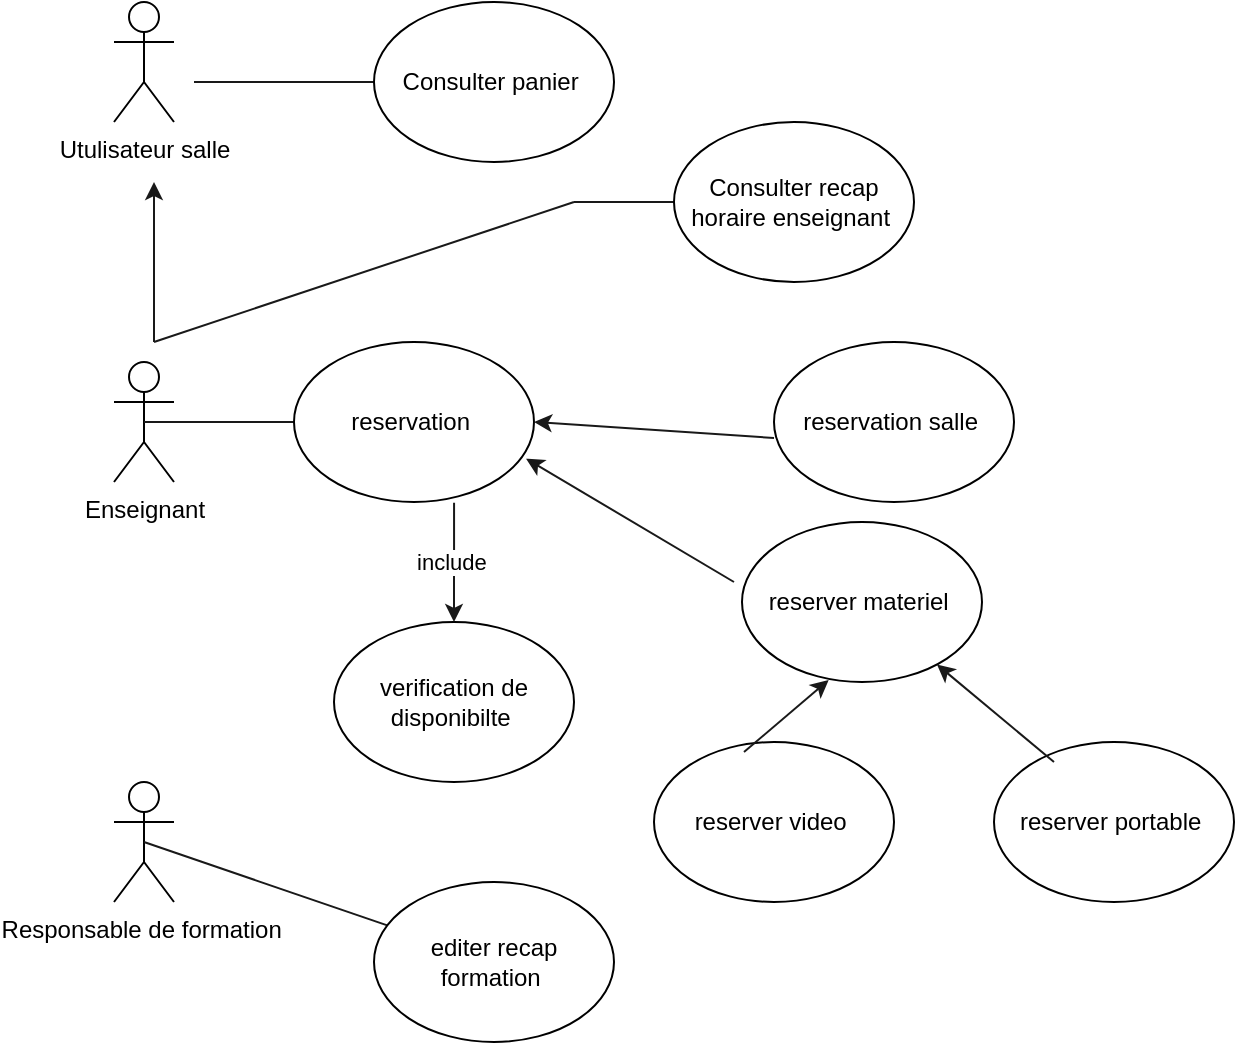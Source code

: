 <mxfile version="20.8.16" type="device" pages="5"><diagram name="Page-1" id="-wrzoe02a382o9PVGtpv"><mxGraphModel dx="1607" dy="496" grid="1" gridSize="10" guides="1" tooltips="1" connect="1" arrows="1" fold="1" page="1" pageScale="1" pageWidth="827" pageHeight="1169" math="0" shadow="0"><root><mxCell id="0"/><mxCell id="1" parent="0"/><mxCell id="F3nIwMg_MHW8h_YhPNvG-1" value="Utulisateur salle" style="shape=umlActor;verticalLabelPosition=bottom;verticalAlign=top;html=1;outlineConnect=0;" parent="1" vertex="1"><mxGeometry x="40" y="110" width="30" height="60" as="geometry"/></mxCell><mxCell id="F3nIwMg_MHW8h_YhPNvG-4" value="" style="endArrow=none;html=1;rounded=0;strokeColor=#191919;" parent="1" target="F3nIwMg_MHW8h_YhPNvG-5" edge="1"><mxGeometry width="50" height="50" relative="1" as="geometry"><mxPoint x="80" y="150" as="sourcePoint"/><mxPoint x="140" y="150" as="targetPoint"/></mxGeometry></mxCell><mxCell id="F3nIwMg_MHW8h_YhPNvG-5" value="Consulter panier&amp;nbsp;" style="ellipse;whiteSpace=wrap;html=1;" parent="1" vertex="1"><mxGeometry x="170" y="110" width="120" height="80" as="geometry"/></mxCell><mxCell id="F3nIwMg_MHW8h_YhPNvG-6" value="Enseignant" style="shape=umlActor;verticalLabelPosition=bottom;verticalAlign=top;html=1;outlineConnect=0;" parent="1" vertex="1"><mxGeometry x="40" y="290" width="30" height="60" as="geometry"/></mxCell><mxCell id="F3nIwMg_MHW8h_YhPNvG-10" value="" style="endArrow=classic;html=1;rounded=0;strokeColor=#191919;" parent="1" edge="1"><mxGeometry width="50" height="50" relative="1" as="geometry"><mxPoint x="60" y="280" as="sourcePoint"/><mxPoint x="60" y="200" as="targetPoint"/><Array as="points"/></mxGeometry></mxCell><mxCell id="F3nIwMg_MHW8h_YhPNvG-12" value="" style="endArrow=none;html=1;rounded=0;strokeColor=#191919;" parent="1" edge="1"><mxGeometry width="50" height="50" relative="1" as="geometry"><mxPoint x="60" y="280" as="sourcePoint"/><mxPoint x="270" y="210" as="targetPoint"/></mxGeometry></mxCell><mxCell id="F3nIwMg_MHW8h_YhPNvG-13" value="" style="endArrow=none;html=1;rounded=0;strokeColor=#191919;" parent="1" target="F3nIwMg_MHW8h_YhPNvG-14" edge="1"><mxGeometry width="50" height="50" relative="1" as="geometry"><mxPoint x="270" y="210" as="sourcePoint"/><mxPoint x="360" y="210" as="targetPoint"/></mxGeometry></mxCell><mxCell id="F3nIwMg_MHW8h_YhPNvG-14" value="Consulter recap horaire enseignant&amp;nbsp;" style="ellipse;whiteSpace=wrap;html=1;" parent="1" vertex="1"><mxGeometry x="320" y="170" width="120" height="80" as="geometry"/></mxCell><mxCell id="F3nIwMg_MHW8h_YhPNvG-20" value="" style="endArrow=none;html=1;rounded=0;strokeColor=#191919;exitX=0.5;exitY=0.5;exitDx=0;exitDy=0;exitPerimeter=0;" parent="1" source="F3nIwMg_MHW8h_YhPNvG-6" target="F3nIwMg_MHW8h_YhPNvG-21" edge="1"><mxGeometry width="50" height="50" relative="1" as="geometry"><mxPoint x="110" y="345" as="sourcePoint"/><mxPoint x="150" y="320" as="targetPoint"/></mxGeometry></mxCell><mxCell id="F3nIwMg_MHW8h_YhPNvG-21" value="reservation&amp;nbsp;" style="ellipse;whiteSpace=wrap;html=1;" parent="1" vertex="1"><mxGeometry x="130" y="280" width="120" height="80" as="geometry"/></mxCell><mxCell id="F3nIwMg_MHW8h_YhPNvG-23" value="" style="endArrow=classic;html=1;rounded=0;strokeColor=#191919;" parent="1" edge="1"><mxGeometry width="50" height="50" relative="1" as="geometry"><mxPoint x="370" y="328" as="sourcePoint"/><mxPoint x="250" y="320" as="targetPoint"/><Array as="points"><mxPoint x="370" y="328"/></Array></mxGeometry></mxCell><mxCell id="F3nIwMg_MHW8h_YhPNvG-24" value="reservation salle&amp;nbsp;" style="ellipse;whiteSpace=wrap;html=1;" parent="1" vertex="1"><mxGeometry x="370" y="280" width="120" height="80" as="geometry"/></mxCell><mxCell id="F3nIwMg_MHW8h_YhPNvG-25" value="reserver materiel&amp;nbsp;" style="ellipse;whiteSpace=wrap;html=1;" parent="1" vertex="1"><mxGeometry x="354" y="370" width="120" height="80" as="geometry"/></mxCell><mxCell id="F3nIwMg_MHW8h_YhPNvG-27" value="" style="endArrow=classic;html=1;rounded=0;strokeColor=#191919;entryX=0.967;entryY=0.729;entryDx=0;entryDy=0;entryPerimeter=0;" parent="1" target="F3nIwMg_MHW8h_YhPNvG-21" edge="1"><mxGeometry width="50" height="50" relative="1" as="geometry"><mxPoint x="350" y="400" as="sourcePoint"/><mxPoint x="290" y="370" as="targetPoint"/></mxGeometry></mxCell><mxCell id="F3nIwMg_MHW8h_YhPNvG-28" value="verification de disponibilte&amp;nbsp;" style="ellipse;whiteSpace=wrap;html=1;" parent="1" vertex="1"><mxGeometry x="150" y="420" width="120" height="80" as="geometry"/></mxCell><mxCell id="F3nIwMg_MHW8h_YhPNvG-31" value="include&amp;nbsp;" style="endArrow=classic;html=1;rounded=0;strokeColor=#191919;entryX=0.5;entryY=0;entryDx=0;entryDy=0;exitX=0.667;exitY=1.004;exitDx=0;exitDy=0;exitPerimeter=0;" parent="1" source="F3nIwMg_MHW8h_YhPNvG-21" target="F3nIwMg_MHW8h_YhPNvG-28" edge="1"><mxGeometry relative="1" as="geometry"><mxPoint x="140" y="380" as="sourcePoint"/><mxPoint x="240" y="380" as="targetPoint"/></mxGeometry></mxCell><mxCell id="F3nIwMg_MHW8h_YhPNvG-33" value="reserver portable&amp;nbsp;" style="ellipse;whiteSpace=wrap;html=1;" parent="1" vertex="1"><mxGeometry x="480" y="480" width="120" height="80" as="geometry"/></mxCell><mxCell id="F3nIwMg_MHW8h_YhPNvG-34" value="reserver video&amp;nbsp;" style="ellipse;whiteSpace=wrap;html=1;" parent="1" vertex="1"><mxGeometry x="310" y="480" width="120" height="80" as="geometry"/></mxCell><mxCell id="F3nIwMg_MHW8h_YhPNvG-35" value="" style="endArrow=classic;html=1;rounded=0;strokeColor=#191919;" parent="1" target="F3nIwMg_MHW8h_YhPNvG-25" edge="1"><mxGeometry width="50" height="50" relative="1" as="geometry"><mxPoint x="510" y="490" as="sourcePoint"/><mxPoint x="560" y="440" as="targetPoint"/></mxGeometry></mxCell><mxCell id="F3nIwMg_MHW8h_YhPNvG-36" value="" style="endArrow=classic;html=1;rounded=0;strokeColor=#191919;entryX=0.361;entryY=0.988;entryDx=0;entryDy=0;entryPerimeter=0;" parent="1" target="F3nIwMg_MHW8h_YhPNvG-25" edge="1"><mxGeometry width="50" height="50" relative="1" as="geometry"><mxPoint x="355" y="485" as="sourcePoint"/><mxPoint x="405" y="435" as="targetPoint"/></mxGeometry></mxCell><mxCell id="F3nIwMg_MHW8h_YhPNvG-37" value="Responsable de formation&amp;nbsp;" style="shape=umlActor;verticalLabelPosition=bottom;verticalAlign=top;html=1;outlineConnect=0;" parent="1" vertex="1"><mxGeometry x="40" y="500" width="30" height="60" as="geometry"/></mxCell><mxCell id="F3nIwMg_MHW8h_YhPNvG-38" value="" style="endArrow=none;html=1;rounded=0;strokeColor=#191919;exitX=0.5;exitY=0.5;exitDx=0;exitDy=0;exitPerimeter=0;" parent="1" source="F3nIwMg_MHW8h_YhPNvG-37" target="F3nIwMg_MHW8h_YhPNvG-39" edge="1"><mxGeometry width="50" height="50" relative="1" as="geometry"><mxPoint x="60" y="545" as="sourcePoint"/><mxPoint x="190" y="600" as="targetPoint"/></mxGeometry></mxCell><mxCell id="F3nIwMg_MHW8h_YhPNvG-39" value="editer recap formation&amp;nbsp;" style="ellipse;whiteSpace=wrap;html=1;" parent="1" vertex="1"><mxGeometry x="170" y="550" width="120" height="80" as="geometry"/></mxCell></root></mxGraphModel></diagram><diagram id="pjtLTBaTwsL-m9MKGXlw" name="Page-2"><mxGraphModel dx="780" dy="1665" grid="1" gridSize="10" guides="1" tooltips="1" connect="1" arrows="1" fold="1" page="1" pageScale="1" pageWidth="827" pageHeight="1169" math="0" shadow="0"><root><mxCell id="0"/><mxCell id="1" parent="0"/><mxCell id="0jHgnKJks-dBONWwZTgh-1" value="chef exploitation&amp;nbsp;" style="shape=umlActor;verticalLabelPosition=bottom;verticalAlign=top;html=1;outlineConnect=0;fillColor=#FFFF66;" parent="1" vertex="1"><mxGeometry x="399" y="90" width="30" height="60" as="geometry"/></mxCell><mxCell id="0jHgnKJks-dBONWwZTgh-2" value="" style="endArrow=none;html=1;rounded=0;strokeColor=#6666FF;" parent="1" source="0jHgnKJks-dBONWwZTgh-1" target="0jHgnKJks-dBONWwZTgh-3" edge="1"><mxGeometry width="50" height="50" relative="1" as="geometry"><mxPoint x="280" y="120" as="sourcePoint"/><mxPoint x="410" y="120" as="targetPoint"/></mxGeometry></mxCell><mxCell id="0jHgnKJks-dBONWwZTgh-3" value="verfication saisi cahier&amp;nbsp;" style="ellipse;whiteSpace=wrap;html=1;fillColor=#99CCFF;" parent="1" vertex="1"><mxGeometry x="140" y="180" width="120" height="80" as="geometry"/></mxCell><mxCell id="0jHgnKJks-dBONWwZTgh-5" value="" style="endArrow=none;html=1;rounded=0;fillColor=#007FFF;strokeColor=#007FFF;" parent="1" target="0jHgnKJks-dBONWwZTgh-1" edge="1"><mxGeometry width="50" height="50" relative="1" as="geometry"><mxPoint x="230" y="120" as="sourcePoint"/><mxPoint x="320" y="100" as="targetPoint"/></mxGeometry></mxCell><mxCell id="0jHgnKJks-dBONWwZTgh-6" value="correction eventuelle&amp;nbsp;" style="ellipse;whiteSpace=wrap;html=1;fillColor=#99CCFF;" parent="1" vertex="1"><mxGeometry x="130" y="80" width="120" height="80" as="geometry"/></mxCell><mxCell id="0jHgnKJks-dBONWwZTgh-10" value="saisie de bdd" style="ellipse;whiteSpace=wrap;html=1;fillColor=#99CCFF;" parent="1" vertex="1"><mxGeometry x="170" y="-30" width="120" height="80" as="geometry"/></mxCell><mxCell id="0jHgnKJks-dBONWwZTgh-11" value="" style="endArrow=none;html=1;rounded=0;exitX=1.006;exitY=0.675;exitDx=0;exitDy=0;exitPerimeter=0;strokeColor=#007FFF;" parent="1" source="0jHgnKJks-dBONWwZTgh-10" edge="1"><mxGeometry width="50" height="50" relative="1" as="geometry"><mxPoint x="370" y="-20" as="sourcePoint"/><mxPoint x="414.54" y="91.351" as="targetPoint"/></mxGeometry></mxCell><mxCell id="0jHgnKJks-dBONWwZTgh-13" value="indentification&amp;nbsp;" style="ellipse;whiteSpace=wrap;html=1;fillColor=#99CCFF;" parent="1" vertex="1"><mxGeometry x="390" y="-90" width="120" height="80" as="geometry"/></mxCell><mxCell id="0jHgnKJks-dBONWwZTgh-14" value="etat teravitis" style="ellipse;whiteSpace=wrap;html=1;fillColor=#99CCFF;" parent="1" vertex="1"><mxGeometry x="530" y="60" width="120" height="80" as="geometry"/></mxCell><mxCell id="0jHgnKJks-dBONWwZTgh-16" value="" style="endArrow=none;html=1;rounded=0;entryX=0;entryY=0.625;entryDx=0;entryDy=0;entryPerimeter=0;strokeColor=#007FFF;" parent="1" target="0jHgnKJks-dBONWwZTgh-14" edge="1"><mxGeometry width="50" height="50" relative="1" as="geometry"><mxPoint x="420" y="125" as="sourcePoint"/><mxPoint x="470" y="75" as="targetPoint"/></mxGeometry></mxCell><mxCell id="0jHgnKJks-dBONWwZTgh-19" value="include&amp;nbsp;" style="endArrow=classic;html=1;rounded=0;exitX=1.017;exitY=0.367;exitDx=0;exitDy=0;exitPerimeter=0;" parent="1" source="0jHgnKJks-dBONWwZTgh-10" edge="1"><mxGeometry relative="1" as="geometry"><mxPoint x="299" y="-1" as="sourcePoint"/><mxPoint x="399" y="-40" as="targetPoint"/></mxGeometry></mxCell><mxCell id="0jHgnKJks-dBONWwZTgh-21" value="ouvrier agricole&amp;nbsp;" style="shape=umlActor;verticalLabelPosition=bottom;verticalAlign=top;html=1;outlineConnect=0;fillColor=#FFFF66;" parent="1" vertex="1"><mxGeometry x="120" y="380" width="30" height="60" as="geometry"/></mxCell><mxCell id="0jHgnKJks-dBONWwZTgh-22" value="" style="endArrow=classic;html=1;rounded=0;strokeColor=#007FFF;fillColor=#007FFF;" parent="1" edge="1"><mxGeometry width="50" height="50" relative="1" as="geometry"><mxPoint x="390" y="180" as="sourcePoint"/><mxPoint x="160" y="380" as="targetPoint"/></mxGeometry></mxCell><mxCell id="0jHgnKJks-dBONWwZTgh-23" value="" style="endArrow=none;html=1;rounded=0;strokeColor=#007FFF;fillColor=#007FFF;" parent="1" target="0jHgnKJks-dBONWwZTgh-24" edge="1"><mxGeometry width="50" height="50" relative="1" as="geometry"><mxPoint x="150" y="410" as="sourcePoint"/><mxPoint x="260" y="410" as="targetPoint"/></mxGeometry></mxCell><mxCell id="0jHgnKJks-dBONWwZTgh-24" value="saisie d'operation&amp;nbsp;" style="ellipse;whiteSpace=wrap;html=1;fillColor=#99CCFF;" parent="1" vertex="1"><mxGeometry x="200" y="370" width="120" height="80" as="geometry"/></mxCell><mxCell id="0jHgnKJks-dBONWwZTgh-25" value="consultation du glossaire" style="ellipse;whiteSpace=wrap;html=1;fillColor=#99CCFF;" parent="1" vertex="1"><mxGeometry x="100" y="505" width="120" height="80" as="geometry"/></mxCell><mxCell id="0jHgnKJks-dBONWwZTgh-26" value="operation pytho" style="ellipse;whiteSpace=wrap;html=1;fillColor=#99CCFF;" parent="1" vertex="1"><mxGeometry x="240" y="505" width="120" height="80" as="geometry"/></mxCell><mxCell id="0jHgnKJks-dBONWwZTgh-27" value="autre operation" style="ellipse;whiteSpace=wrap;html=1;fillColor=#99CCFF;" parent="1" vertex="1"><mxGeometry x="399" y="505" width="120" height="80" as="geometry"/></mxCell><mxCell id="0jHgnKJks-dBONWwZTgh-30" value="" style="endArrow=classic;html=1;rounded=0;strokeColor=#191919;fillColor=#007FFF;entryX=0.25;entryY=0.983;entryDx=0;entryDy=0;entryPerimeter=0;" parent="1" target="0jHgnKJks-dBONWwZTgh-24" edge="1"><mxGeometry relative="1" as="geometry"><mxPoint x="180" y="505" as="sourcePoint"/><mxPoint x="280" y="505" as="targetPoint"/></mxGeometry></mxCell><mxCell id="0jHgnKJks-dBONWwZTgh-31" value="extend" style="edgeLabel;resizable=0;html=1;align=center;verticalAlign=middle;fillColor=#99CCFF;" parent="0jHgnKJks-dBONWwZTgh-30" connectable="0" vertex="1"><mxGeometry relative="1" as="geometry"/></mxCell><mxCell id="0jHgnKJks-dBONWwZTgh-32" value="" style="endArrow=classic;html=1;rounded=0;strokeColor=#007FFF;fillColor=#007FFF;entryX=0.772;entryY=0.983;entryDx=0;entryDy=0;entryPerimeter=0;" parent="1" target="0jHgnKJks-dBONWwZTgh-24" edge="1"><mxGeometry width="50" height="50" relative="1" as="geometry"><mxPoint x="300" y="505" as="sourcePoint"/><mxPoint x="350" y="455" as="targetPoint"/></mxGeometry></mxCell><mxCell id="0jHgnKJks-dBONWwZTgh-33" value="" style="endArrow=classic;html=1;rounded=0;strokeColor=#007FFF;fillColor=#007FFF;entryX=0.978;entryY=0.625;entryDx=0;entryDy=0;entryPerimeter=0;" parent="1" source="0jHgnKJks-dBONWwZTgh-27" target="0jHgnKJks-dBONWwZTgh-24" edge="1"><mxGeometry width="50" height="50" relative="1" as="geometry"><mxPoint x="380" y="510" as="sourcePoint"/><mxPoint x="330" y="430" as="targetPoint"/></mxGeometry></mxCell><mxCell id="0jHgnKJks-dBONWwZTgh-34" value="chercheur" style="shape=umlActor;verticalLabelPosition=bottom;verticalAlign=top;html=1;outlineConnect=0;fillColor=#99CCFF;" parent="1" vertex="1"><mxGeometry x="730" y="310" width="30" height="60" as="geometry"/></mxCell><mxCell id="0jHgnKJks-dBONWwZTgh-35" value="correction de bdd" style="ellipse;whiteSpace=wrap;html=1;fillColor=#99CCFF;" parent="1" vertex="1"><mxGeometry x="480" y="370" width="120" height="80" as="geometry"/></mxCell><mxCell id="0jHgnKJks-dBONWwZTgh-36" value="verification donnes bdd" style="ellipse;whiteSpace=wrap;html=1;fillColor=#99CCFF;" parent="1" vertex="1"><mxGeometry x="520" y="260" width="120" height="80" as="geometry"/></mxCell><mxCell id="0jHgnKJks-dBONWwZTgh-37" value="notification saisie ok" style="ellipse;whiteSpace=wrap;html=1;fillColor=#99CCFF;" parent="1" vertex="1"><mxGeometry x="600" y="170" width="120" height="80" as="geometry"/></mxCell><mxCell id="0jHgnKJks-dBONWwZTgh-38" value="" style="endArrow=none;html=1;rounded=0;strokeColor=#191919;fillColor=#007FFF;" parent="1" source="0jHgnKJks-dBONWwZTgh-34" target="0jHgnKJks-dBONWwZTgh-37" edge="1"><mxGeometry width="50" height="50" relative="1" as="geometry"><mxPoint x="730" y="300" as="sourcePoint"/><mxPoint x="800" y="250" as="targetPoint"/></mxGeometry></mxCell><mxCell id="0jHgnKJks-dBONWwZTgh-39" value="" style="endArrow=none;html=1;rounded=0;strokeColor=#191919;fillColor=#007FFF;exitX=0.983;exitY=0.758;exitDx=0;exitDy=0;exitPerimeter=0;" parent="1" source="0jHgnKJks-dBONWwZTgh-36" edge="1"><mxGeometry width="50" height="50" relative="1" as="geometry"><mxPoint x="650" y="360" as="sourcePoint"/><mxPoint x="730" y="340" as="targetPoint"/></mxGeometry></mxCell><mxCell id="0jHgnKJks-dBONWwZTgh-40" value="" style="endArrow=none;html=1;rounded=0;strokeColor=#191919;fillColor=#007FFF;" parent="1" target="0jHgnKJks-dBONWwZTgh-34" edge="1"><mxGeometry width="50" height="50" relative="1" as="geometry"><mxPoint x="600" y="400" as="sourcePoint"/><mxPoint x="720" y="350" as="targetPoint"/></mxGeometry></mxCell><mxCell id="0jHgnKJks-dBONWwZTgh-41" value="analyse resuktats&amp;nbsp;" style="ellipse;whiteSpace=wrap;html=1;fillColor=#99CCFF;" parent="1" vertex="1"><mxGeometry x="540" y="560" width="120" height="80" as="geometry"/></mxCell><mxCell id="0jHgnKJks-dBONWwZTgh-42" value="reactio de synthese&amp;nbsp;" style="ellipse;whiteSpace=wrap;html=1;fillColor=#99CCFF;" parent="1" vertex="1"><mxGeometry x="700" y="580" width="120" height="80" as="geometry"/></mxCell><mxCell id="0jHgnKJks-dBONWwZTgh-43" value="" style="endArrow=none;html=1;rounded=0;strokeColor=#191919;fillColor=#007FFF;exitX=0.611;exitY=0;exitDx=0;exitDy=0;exitPerimeter=0;" parent="1" source="0jHgnKJks-dBONWwZTgh-42" edge="1"><mxGeometry width="50" height="50" relative="1" as="geometry"><mxPoint x="760" y="520" as="sourcePoint"/><mxPoint x="760" y="400" as="targetPoint"/></mxGeometry></mxCell><mxCell id="0jHgnKJks-dBONWwZTgh-44" value="" style="endArrow=none;html=1;rounded=0;strokeColor=#191919;fillColor=#007FFF;exitX=0.75;exitY=0;exitDx=0;exitDy=0;exitPerimeter=0;" parent="1" source="0jHgnKJks-dBONWwZTgh-41" edge="1"><mxGeometry width="50" height="50" relative="1" as="geometry"><mxPoint x="620" y="530" as="sourcePoint"/><mxPoint x="730" y="390" as="targetPoint"/><Array as="points"/></mxGeometry></mxCell></root></mxGraphModel></diagram><diagram id="1LQy82q7VqFL8w2HpVwr" name="Page-3"><mxGraphModel dx="780" dy="496" grid="1" gridSize="10" guides="1" tooltips="1" connect="1" arrows="1" fold="1" page="1" pageScale="1" pageWidth="827" pageHeight="1169" math="0" shadow="0"><root><mxCell id="0"/><mxCell id="1" parent="0"/><mxCell id="zbKPrd6n12qsQ-kMg6Mx-3" value="" style="endArrow=none;dashed=1;html=1;rounded=0;strokeColor=#007FFF;" parent="1" edge="1"><mxGeometry width="50" height="50" relative="1" as="geometry"><mxPoint x="60" y="510" as="sourcePoint"/><mxPoint x="60" y="110" as="targetPoint"/></mxGeometry></mxCell><mxCell id="zbKPrd6n12qsQ-kMg6Mx-1" value="Actor" style="shape=umlActor;verticalLabelPosition=bottom;verticalAlign=top;html=1;outlineConnect=0;fillColor=#FFFF99;" parent="1" vertex="1"><mxGeometry x="40" y="30" width="30" height="60" as="geometry"/></mxCell><mxCell id="zbKPrd6n12qsQ-kMg6Mx-4" value="cahier de sasie" style="rounded=0;whiteSpace=wrap;html=1;fillColor=#B3FF66;strokeColor=#3399FF;" parent="1" vertex="1"><mxGeometry x="210" y="40" width="120" height="60" as="geometry"/></mxCell><mxCell id="zbKPrd6n12qsQ-kMg6Mx-5" value="" style="endArrow=none;dashed=1;html=1;rounded=0;strokeColor=#007FFF;" parent="1" edge="1"><mxGeometry width="50" height="50" relative="1" as="geometry"><mxPoint x="270" y="510" as="sourcePoint"/><mxPoint x="270" y="100" as="targetPoint"/></mxGeometry></mxCell><mxCell id="zbKPrd6n12qsQ-kMg6Mx-6" value="saisi de travaux&amp;nbsp;" style="endArrow=classic;html=1;rounded=0;strokeColor=#007FFF;" parent="1" edge="1"><mxGeometry x="0.524" y="10" width="50" height="50" relative="1" as="geometry"><mxPoint x="60" y="170" as="sourcePoint"/><mxPoint x="270" y="170" as="targetPoint"/><Array as="points"><mxPoint x="170" y="170"/></Array><mxPoint as="offset"/></mxGeometry></mxCell><mxCell id="zbKPrd6n12qsQ-kMg6Mx-7" value="fiche mansuelle&amp;nbsp;" style="rounded=0;whiteSpace=wrap;html=1;fillColor=#B3FF66;strokeColor=#3399FF;" parent="1" vertex="1"><mxGeometry x="330" y="290" width="120" height="60" as="geometry"/></mxCell><mxCell id="zbKPrd6n12qsQ-kMg6Mx-10" value="" style="endArrow=none;dashed=1;html=1;rounded=0;strokeColor=#007FFF;" parent="1" target="zbKPrd6n12qsQ-kMg6Mx-7" edge="1"><mxGeometry width="50" height="50" relative="1" as="geometry"><mxPoint x="390" y="510" as="sourcePoint"/><mxPoint x="430" y="360" as="targetPoint"/></mxGeometry></mxCell><mxCell id="zbKPrd6n12qsQ-kMg6Mx-11" value="transmission" style="endArrow=classic;html=1;rounded=0;strokeColor=#007FFF;" parent="1" edge="1"><mxGeometry x="0.088" y="-10" width="50" height="50" relative="1" as="geometry"><mxPoint x="389" y="370" as="sourcePoint"/><mxPoint x="60" y="370" as="targetPoint"/><Array as="points"><mxPoint x="220" y="370"/></Array><mxPoint as="offset"/></mxGeometry></mxCell><mxCell id="zbKPrd6n12qsQ-kMg6Mx-12" value="chef d'exploitatio&amp;nbsp;" style="shape=umlActor;verticalLabelPosition=bottom;verticalAlign=top;html=1;outlineConnect=0;fillColor=#FFFF66;" parent="1" vertex="1"><mxGeometry x="520" y="30" width="30" height="60" as="geometry"/></mxCell><mxCell id="zbKPrd6n12qsQ-kMg6Mx-14" value="" style="endArrow=none;dashed=1;html=1;rounded=0;strokeColor=#007FFF;" parent="1" edge="1"><mxGeometry width="50" height="50" relative="1" as="geometry"><mxPoint x="540" y="511.333" as="sourcePoint"/><mxPoint x="540" y="120" as="targetPoint"/></mxGeometry></mxCell><mxCell id="zbKPrd6n12qsQ-kMg6Mx-15" value="verification" style="endArrow=classic;html=1;rounded=0;strokeColor=#007FFF;" parent="1" edge="1"><mxGeometry x="-0.037" y="-10" width="50" height="50" relative="1" as="geometry"><mxPoint x="540" y="190" as="sourcePoint"/><mxPoint x="270" y="190" as="targetPoint"/><Array as="points"><mxPoint x="410" y="190"/></Array><mxPoint as="offset"/></mxGeometry></mxCell><mxCell id="zbKPrd6n12qsQ-kMg6Mx-16" value="correction eventuelle" style="endArrow=classic;html=1;rounded=0;strokeColor=#007FFF;" parent="1" edge="1"><mxGeometry x="0.037" y="-10" width="50" height="50" relative="1" as="geometry"><mxPoint x="540" y="230" as="sourcePoint"/><mxPoint x="270" y="230" as="targetPoint"/><mxPoint as="offset"/></mxGeometry></mxCell><mxCell id="zbKPrd6n12qsQ-kMg6Mx-17" value="inmpression" style="endArrow=classic;html=1;rounded=0;strokeColor=#007FFF;entryX=1.006;entryY=0.372;entryDx=0;entryDy=0;entryPerimeter=0;" parent="1" target="zbKPrd6n12qsQ-kMg6Mx-7" edge="1"><mxGeometry x="-0.105" y="-12" width="50" height="50" relative="1" as="geometry"><mxPoint x="540" y="312" as="sourcePoint"/><mxPoint x="460" y="310" as="targetPoint"/><Array as="points"/><mxPoint as="offset"/></mxGeometry></mxCell><mxCell id="zbKPrd6n12qsQ-kMg6Mx-18" value="etat phtyto" style="rounded=0;whiteSpace=wrap;html=1;fillColor=#99FF33;strokeColor=#3399FF;" parent="1" vertex="1"><mxGeometry x="640" y="30" width="90" height="60" as="geometry"/></mxCell><mxCell id="zbKPrd6n12qsQ-kMg6Mx-20" value="" style="endArrow=none;dashed=1;html=1;rounded=0;strokeColor=#007FFF;" parent="1" edge="1"><mxGeometry width="50" height="50" relative="1" as="geometry"><mxPoint x="690" y="511.333" as="sourcePoint"/><mxPoint x="690" y="90" as="targetPoint"/></mxGeometry></mxCell><mxCell id="zbKPrd6n12qsQ-kMg6Mx-21" value="boo" style="rounded=0;whiteSpace=wrap;html=1;strokeColor=#3399FF;fillColor=#99FF33;" parent="1" vertex="1"><mxGeometry x="780" y="30" width="90" height="60" as="geometry"/></mxCell><mxCell id="zbKPrd6n12qsQ-kMg6Mx-24" value="" style="endArrow=none;dashed=1;html=1;rounded=0;strokeColor=#007FFF;" parent="1" edge="1"><mxGeometry width="50" height="50" relative="1" as="geometry"><mxPoint x="830" y="500.667" as="sourcePoint"/><mxPoint x="830" y="90" as="targetPoint"/></mxGeometry></mxCell><mxCell id="zbKPrd6n12qsQ-kMg6Mx-26" value="saisie" style="endArrow=classic;html=1;rounded=0;strokeColor=#007FFF;" parent="1" edge="1"><mxGeometry x="0.035" y="10" width="50" height="50" relative="1" as="geometry"><mxPoint x="540" y="250" as="sourcePoint"/><mxPoint x="830" y="250" as="targetPoint"/><mxPoint as="offset"/></mxGeometry></mxCell><mxCell id="zbKPrd6n12qsQ-kMg6Mx-27" value="consulter&amp;nbsp;" style="endArrow=classic;html=1;rounded=0;strokeColor=#007FFF;" parent="1" edge="1"><mxGeometry x="0.067" y="10" width="50" height="50" relative="1" as="geometry"><mxPoint x="540" y="350" as="sourcePoint"/><mxPoint x="690" y="350" as="targetPoint"/><mxPoint as="offset"/></mxGeometry></mxCell><mxCell id="zbKPrd6n12qsQ-kMg6Mx-28" value="chercheur" style="shape=umlActor;verticalLabelPosition=bottom;verticalAlign=top;html=1;outlineConnect=0;fillColor=#FFFF66;" parent="1" vertex="1"><mxGeometry x="950" y="40" width="30" height="60" as="geometry"/></mxCell><mxCell id="zbKPrd6n12qsQ-kMg6Mx-29" value="" style="endArrow=none;dashed=1;html=1;rounded=0;strokeColor=#007FFF;" parent="1" edge="1"><mxGeometry width="50" height="50" relative="1" as="geometry"><mxPoint x="970" y="510" as="sourcePoint"/><mxPoint x="970" y="120" as="targetPoint"/></mxGeometry></mxCell><mxCell id="zbKPrd6n12qsQ-kMg6Mx-30" value="Mail" style="endArrow=classic;html=1;rounded=0;strokeColor=#007FFF;" parent="1" edge="1"><mxGeometry x="0.021" y="10" width="50" height="50" relative="1" as="geometry"><mxPoint x="827" y="150" as="sourcePoint"/><mxPoint x="970" y="150" as="targetPoint"/><mxPoint as="offset"/></mxGeometry></mxCell><mxCell id="zbKPrd6n12qsQ-kMg6Mx-31" value="verification" style="endArrow=classic;html=1;rounded=0;strokeColor=#007FFF;" parent="1" edge="1"><mxGeometry y="-10" width="50" height="50" relative="1" as="geometry"><mxPoint x="970" y="180" as="sourcePoint"/><mxPoint x="830" y="180" as="targetPoint"/><mxPoint as="offset"/></mxGeometry></mxCell><mxCell id="zbKPrd6n12qsQ-kMg6Mx-32" value="correction" style="endArrow=classic;html=1;rounded=0;strokeColor=#007FFF;" parent="1" edge="1"><mxGeometry y="-10" width="50" height="50" relative="1" as="geometry"><mxPoint x="970" y="210" as="sourcePoint"/><mxPoint x="830" y="210" as="targetPoint"/><mxPoint as="offset"/></mxGeometry></mxCell><mxCell id="zbKPrd6n12qsQ-kMg6Mx-33" value="Notification de saisi oki" style="endArrow=classic;html=1;rounded=0;strokeColor=#007FFF;" parent="1" edge="1"><mxGeometry x="-0.023" y="-10" width="50" height="50" relative="1" as="geometry"><mxPoint x="970" y="300" as="sourcePoint"/><mxPoint x="540" y="300" as="targetPoint"/><mxPoint as="offset"/></mxGeometry></mxCell><mxCell id="zbKPrd6n12qsQ-kMg6Mx-36" value="syntheses" style="rounded=0;whiteSpace=wrap;html=1;fillColor=#99FF33;strokeColor=#3399FF;" parent="1" vertex="1"><mxGeometry x="870" y="340" width="70" height="60" as="geometry"/></mxCell><mxCell id="zbKPrd6n12qsQ-kMg6Mx-37" value="" style="endArrow=none;dashed=1;html=1;rounded=0;strokeColor=#007FFF;entryX=0.5;entryY=1;entryDx=0;entryDy=0;" parent="1" target="zbKPrd6n12qsQ-kMg6Mx-36" edge="1"><mxGeometry width="50" height="50" relative="1" as="geometry"><mxPoint x="905" y="520" as="sourcePoint"/><mxPoint x="900" y="380" as="targetPoint"/></mxGeometry></mxCell><mxCell id="zbKPrd6n12qsQ-kMg6Mx-38" value="analyse" style="endArrow=classic;html=1;rounded=0;strokeColor=#007FFF;" parent="1" edge="1"><mxGeometry y="-10" width="50" height="50" relative="1" as="geometry"><mxPoint x="970" y="330" as="sourcePoint"/><mxPoint x="830" y="330" as="targetPoint"/><mxPoint as="offset"/></mxGeometry></mxCell><mxCell id="zbKPrd6n12qsQ-kMg6Mx-39" value="redation" style="endArrow=classic;html=1;rounded=0;strokeColor=#007FFF;entryX=1;entryY=0.5;entryDx=0;entryDy=0;" parent="1" target="zbKPrd6n12qsQ-kMg6Mx-36" edge="1"><mxGeometry x="-0.333" y="-10" width="50" height="50" relative="1" as="geometry"><mxPoint x="970" y="370" as="sourcePoint"/><mxPoint x="1020" y="320" as="targetPoint"/><mxPoint as="offset"/></mxGeometry></mxCell></root></mxGraphModel></diagram><diagram id="oeB5cqRa1D0TD0Ecdu7i" name="Page-4"><mxGraphModel dx="780" dy="496" grid="1" gridSize="9" guides="1" tooltips="1" connect="1" arrows="1" fold="1" page="0" pageScale="1" pageWidth="827" pageHeight="1169" math="0" shadow="0"><root><mxCell id="0"/><mxCell id="1" parent="0"/><mxCell id="9Ui58QXqXwla8qZW7_RT-26" value="repertoire " style="swimlane;fontStyle=0;childLayout=stackLayout;horizontal=1;startSize=26;horizontalStack=0;resizeParent=1;resizeParentMax=0;resizeLast=0;collapsible=1;marginBottom=0;align=center;fontSize=14;strokeColor=#3399FF;fillColor=#FFFFFF;" parent="1" vertex="1"><mxGeometry x="90" y="40" width="120" height="56" as="geometry"/></mxCell><mxCell id="9Ui58QXqXwla8qZW7_RT-39" value="piece" style="swimlane;fontStyle=0;childLayout=stackLayout;horizontal=1;startSize=26;horizontalStack=0;resizeParent=1;resizeParentMax=0;resizeLast=0;collapsible=1;marginBottom=0;align=center;fontSize=14;strokeColor=#3399FF;fillColor=#FFFFFF;" parent="1" vertex="1"><mxGeometry x="414" y="40" width="116" height="56" as="geometry"/></mxCell><mxCell id="9Ui58QXqXwla8qZW7_RT-40" value="contenir" style="endArrow=diamondThin;endFill=1;endSize=24;html=1;rounded=0;strokeColor=#007FFF;entryX=0.5;entryY=1;entryDx=0;entryDy=0;" parent="1" target="9Ui58QXqXwla8qZW7_RT-26" edge="1"><mxGeometry width="160" relative="1" as="geometry"><mxPoint x="150" y="220" as="sourcePoint"/><mxPoint x="260" y="220" as="targetPoint"/></mxGeometry></mxCell><mxCell id="9Ui58QXqXwla8qZW7_RT-41" value="fichier" style="swimlane;fontStyle=0;childLayout=stackLayout;horizontal=1;startSize=26;horizontalStack=0;resizeParent=1;resizeParentMax=0;resizeLast=0;collapsible=1;marginBottom=0;align=center;fontSize=14;strokeColor=#3399FF;fillColor=#FFFFFF;" parent="1" vertex="1"><mxGeometry x="90" y="220" width="120" height="56" as="geometry"/></mxCell><mxCell id="9Ui58QXqXwla8qZW7_RT-42" value="Mur" style="swimlane;fontStyle=0;childLayout=stackLayout;horizontal=1;startSize=26;horizontalStack=0;resizeParent=1;resizeParentMax=0;resizeLast=0;collapsible=1;marginBottom=0;align=center;fontSize=14;strokeColor=#3399FF;fillColor=#FFFFFF;" parent="1" vertex="1"><mxGeometry x="414" y="220" width="116" height="56" as="geometry"/></mxCell><mxCell id="9Ui58QXqXwla8qZW7_RT-46" value="composer" style="endArrow=diamondThin;endFill=0;endSize=24;html=1;rounded=0;strokeColor=#007FFF;entryX=0.5;entryY=1;entryDx=0;entryDy=0;" parent="1" target="9Ui58QXqXwla8qZW7_RT-39" edge="1"><mxGeometry width="160" relative="1" as="geometry"><mxPoint x="472" y="216" as="sourcePoint"/><mxPoint x="484" y="189" as="targetPoint"/></mxGeometry></mxCell><mxCell id="9Ui58QXqXwla8qZW7_RT-47" value="peripherique" style="swimlane;fontStyle=0;childLayout=stackLayout;horizontal=1;startSize=26;horizontalStack=0;resizeParent=1;resizeParentMax=0;resizeLast=0;collapsible=1;marginBottom=0;align=center;fontSize=14;strokeColor=#3399FF;fillColor=#FFFFFF;" parent="1" vertex="1"><mxGeometry x="90" y="369" width="120" height="56" as="geometry"/></mxCell><mxCell id="9Ui58QXqXwla8qZW7_RT-48" value="transaction bourssiere " style="swimlane;fontStyle=0;childLayout=stackLayout;horizontal=1;startSize=26;horizontalStack=0;resizeParent=1;resizeParentMax=0;resizeLast=0;collapsible=1;marginBottom=0;align=center;fontSize=14;strokeColor=#3399FF;fillColor=#FFFFFF;" parent="1" vertex="1"><mxGeometry x="414" y="369" width="153" height="56" as="geometry"/></mxCell><mxCell id="9Ui58QXqXwla8qZW7_RT-50" value="modem" style="swimlane;fontStyle=0;childLayout=stackLayout;horizontal=1;startSize=26;horizontalStack=0;resizeParent=1;resizeParentMax=0;resizeLast=0;collapsible=1;marginBottom=0;align=center;fontSize=14;strokeColor=#3399FF;fillColor=#FFFFFF;" parent="1" vertex="1"><mxGeometry x="27" y="531" width="90" height="56" as="geometry"/></mxCell><mxCell id="9Ui58QXqXwla8qZW7_RT-51" value="achat " style="swimlane;fontStyle=0;childLayout=stackLayout;horizontal=1;startSize=26;horizontalStack=0;resizeParent=1;resizeParentMax=0;resizeLast=0;collapsible=1;marginBottom=0;align=center;fontSize=14;strokeColor=#3399FF;fillColor=#FFFFFF;" parent="1" vertex="1"><mxGeometry x="360" y="531" width="116" height="56" as="geometry"/></mxCell><mxCell id="9Ui58QXqXwla8qZW7_RT-54" value="clavier" style="swimlane;fontStyle=0;childLayout=stackLayout;horizontal=1;startSize=26;horizontalStack=0;resizeParent=1;resizeParentMax=0;resizeLast=0;collapsible=1;marginBottom=0;align=center;fontSize=14;strokeColor=#3399FF;fillColor=#FFFFFF;" parent="1" vertex="1"><mxGeometry x="171" y="531" width="90" height="56" as="geometry"/></mxCell><mxCell id="9Ui58QXqXwla8qZW7_RT-57" value="" style="endArrow=classic;html=1;rounded=0;strokeColor=#007FFF;" parent="1" edge="1"><mxGeometry width="50" height="50" relative="1" as="geometry"><mxPoint x="67" y="531" as="sourcePoint"/><mxPoint x="135" y="423" as="targetPoint"/></mxGeometry></mxCell><mxCell id="9Ui58QXqXwla8qZW7_RT-58" value="" style="endArrow=classic;html=1;rounded=0;strokeColor=#007FFF;" parent="1" edge="1"><mxGeometry width="50" height="50" relative="1" as="geometry"><mxPoint x="216" y="531" as="sourcePoint"/><mxPoint x="162" y="423" as="targetPoint"/></mxGeometry></mxCell><mxCell id="9Ui58QXqXwla8qZW7_RT-59" value="" style="endArrow=classic;html=1;rounded=0;strokeColor=#007FFF;" parent="1" edge="1"><mxGeometry width="50" height="50" relative="1" as="geometry"><mxPoint x="558" y="531" as="sourcePoint"/><mxPoint x="513" y="423" as="targetPoint"/></mxGeometry></mxCell><mxCell id="9Ui58QXqXwla8qZW7_RT-60" value="" style="endArrow=classic;html=1;rounded=0;strokeColor=#007FFF;exitX=0.5;exitY=0;exitDx=0;exitDy=0;" parent="1" source="9Ui58QXqXwla8qZW7_RT-51" edge="1"><mxGeometry width="50" height="50" relative="1" as="geometry"><mxPoint x="441" y="549" as="sourcePoint"/><mxPoint x="477" y="423" as="targetPoint"/></mxGeometry></mxCell><mxCell id="9Ui58QXqXwla8qZW7_RT-61" value="vente" style="swimlane;fontStyle=0;childLayout=stackLayout;horizontal=1;startSize=26;horizontalStack=0;resizeParent=1;resizeParentMax=0;resizeLast=0;collapsible=1;marginBottom=0;align=center;fontSize=14;strokeColor=#3399FF;fillColor=#FFFFFF;" parent="1" vertex="1"><mxGeometry x="513" y="531" width="116" height="56" as="geometry"/></mxCell><mxCell id="9Ui58QXqXwla8qZW7_RT-62" value="compte bancaire" style="swimlane;fontStyle=0;childLayout=stackLayout;horizontal=1;startSize=26;horizontalStack=0;resizeParent=1;resizeParentMax=0;resizeLast=0;collapsible=1;marginBottom=0;align=center;fontSize=14;strokeColor=#3399FF;fillColor=#FFFFFF;" parent="1" vertex="1"><mxGeometry x="99" y="729" width="120" height="56" as="geometry"/></mxCell><mxCell id="9Ui58QXqXwla8qZW7_RT-63" value="client" style="swimlane;fontStyle=0;childLayout=stackLayout;horizontal=1;startSize=26;horizontalStack=0;resizeParent=1;resizeParentMax=0;resizeLast=0;collapsible=1;marginBottom=0;align=center;fontSize=14;strokeColor=#3399FF;fillColor=#FFFFFF;" parent="1" vertex="1"><mxGeometry x="423" y="729" width="116" height="56" as="geometry"/></mxCell><mxCell id="9Ui58QXqXwla8qZW7_RT-65" value="perssonne morale" style="swimlane;fontStyle=0;childLayout=stackLayout;horizontal=1;startSize=26;horizontalStack=0;resizeParent=1;resizeParentMax=0;resizeLast=0;collapsible=1;marginBottom=0;align=center;fontSize=14;strokeColor=#3399FF;fillColor=#FFFFFF;" parent="1" vertex="1"><mxGeometry x="270" y="909" width="120" height="56" as="geometry"/></mxCell><mxCell id="9Ui58QXqXwla8qZW7_RT-66" value="perssonne physique" style="swimlane;fontStyle=0;childLayout=stackLayout;horizontal=1;startSize=26;horizontalStack=0;resizeParent=1;resizeParentMax=0;resizeLast=0;collapsible=1;marginBottom=0;align=center;fontSize=14;strokeColor=#3399FF;fillColor=#FFFFFF;" parent="1" vertex="1"><mxGeometry x="423" y="909" width="126" height="56" as="geometry"/></mxCell><mxCell id="9Ui58QXqXwla8qZW7_RT-78" value="appartenir" style="endArrow=open;endFill=1;endSize=12;html=1;rounded=0;strokeColor=#007FFF;entryX=1;entryY=0.75;entryDx=0;entryDy=0;exitX=0;exitY=0.75;exitDx=0;exitDy=0;" parent="1" source="9Ui58QXqXwla8qZW7_RT-63" target="9Ui58QXqXwla8qZW7_RT-62" edge="1"><mxGeometry x="-0.029" y="-14" width="160" relative="1" as="geometry"><mxPoint x="252" y="774" as="sourcePoint"/><mxPoint x="412" y="774" as="targetPoint"/><mxPoint as="offset"/></mxGeometry></mxCell><mxCell id="9Ui58QXqXwla8qZW7_RT-79" value="" style="endArrow=classic;html=1;rounded=0;strokeColor=#007FFF;" parent="1" edge="1"><mxGeometry width="50" height="50" relative="1" as="geometry"><mxPoint x="489" y="909" as="sourcePoint"/><mxPoint x="495" y="783" as="targetPoint"/></mxGeometry></mxCell><mxCell id="9Ui58QXqXwla8qZW7_RT-80" value="" style="endArrow=classic;html=1;rounded=0;strokeColor=#007FFF;entryX=0.25;entryY=1;entryDx=0;entryDy=0;exitX=0.5;exitY=0;exitDx=0;exitDy=0;" parent="1" source="9Ui58QXqXwla8qZW7_RT-65" target="9Ui58QXqXwla8qZW7_RT-63" edge="1"><mxGeometry width="50" height="50" relative="1" as="geometry"><mxPoint x="315" y="900" as="sourcePoint"/><mxPoint x="356" y="747" as="targetPoint"/></mxGeometry></mxCell></root></mxGraphModel></diagram><diagram id="miGbSubKs9ou1Y4HFldW" name="Page-5"><mxGraphModel dx="780" dy="496" grid="1" gridSize="10" guides="1" tooltips="1" connect="1" arrows="1" fold="1" page="1" pageScale="1" pageWidth="827" pageHeight="1169" math="0" shadow="0"><root><mxCell id="0"/><mxCell id="1" parent="0"/><mxCell id="TYkIl5aDx8Dls0XYYy3y-1" value="PERSONNE" style="swimlane;fontStyle=1;align=center;verticalAlign=top;childLayout=stackLayout;horizontal=1;startSize=26;horizontalStack=0;resizeParent=1;resizeParentMax=0;resizeLast=0;collapsible=1;marginBottom=0;whiteSpace=wrap;html=1;" parent="1" vertex="1"><mxGeometry x="400" y="277" width="190" height="130" as="geometry"/></mxCell><mxCell id="TYkIl5aDx8Dls0XYYy3y-2" value="&lt;u&gt;-CODE PERSONNNE&lt;/u&gt;&amp;nbsp;:&lt;u&gt;&amp;nbsp;int&lt;/u&gt;&lt;br&gt;-Nom personne&amp;nbsp; : varchar(50)&lt;br&gt;-Prénom personne :varchar(50)" style="text;strokeColor=none;fillColor=none;align=left;verticalAlign=top;spacingLeft=4;spacingRight=4;overflow=hidden;rotatable=0;points=[[0,0.5],[1,0.5]];portConstraint=eastwest;whiteSpace=wrap;html=1;" parent="TYkIl5aDx8Dls0XYYy3y-1" vertex="1"><mxGeometry y="26" width="190" height="64" as="geometry"/></mxCell><mxCell id="TYkIl5aDx8Dls0XYYy3y-3" value="" style="line;strokeWidth=1;fillColor=none;align=left;verticalAlign=middle;spacingTop=-1;spacingLeft=3;spacingRight=3;rotatable=0;labelPosition=right;points=[];portConstraint=eastwest;strokeColor=inherit;" parent="TYkIl5aDx8Dls0XYYy3y-1" vertex="1"><mxGeometry y="90" width="190" height="8" as="geometry"/></mxCell><mxCell id="TYkIl5aDx8Dls0XYYy3y-4" value="+Editer relevé mensuel () : int" style="text;strokeColor=none;fillColor=none;align=left;verticalAlign=top;spacingLeft=4;spacingRight=4;overflow=hidden;rotatable=0;points=[[0,0.5],[1,0.5]];portConstraint=eastwest;whiteSpace=wrap;html=1;" parent="TYkIl5aDx8Dls0XYYy3y-1" vertex="1"><mxGeometry y="98" width="190" height="32" as="geometry"/></mxCell><mxCell id="TYkIl5aDx8Dls0XYYy3y-5" value="" style="endArrow=none;html=1;edgeStyle=orthogonalEdgeStyle;rounded=0;" parent="1" edge="1"><mxGeometry relative="1" as="geometry"><mxPoint x="244" y="487" as="sourcePoint"/><mxPoint x="414" y="357" as="targetPoint"/><Array as="points"><mxPoint x="290" y="487"/><mxPoint x="290" y="347"/><mxPoint x="414" y="347"/></Array></mxGeometry></mxCell><mxCell id="TYkIl5aDx8Dls0XYYy3y-6" value="&lt;font style=&quot;font-size: 14px;&quot;&gt;1...1&lt;/font&gt;" style="edgeLabel;resizable=0;html=1;align=left;verticalAlign=bottom;" parent="TYkIl5aDx8Dls0XYYy3y-5" connectable="0" vertex="1"><mxGeometry x="-1" relative="1" as="geometry"><mxPoint x="10" y="-10" as="offset"/></mxGeometry></mxCell><mxCell id="TYkIl5aDx8Dls0XYYy3y-7" value="&lt;font style=&quot;font-size: 14px;&quot;&gt;0..*&lt;/font&gt;" style="edgeLabel;resizable=0;html=1;align=right;verticalAlign=bottom;" parent="TYkIl5aDx8Dls0XYYy3y-5" connectable="0" vertex="1"><mxGeometry x="1" relative="1" as="geometry"/></mxCell><mxCell id="TYkIl5aDx8Dls0XYYy3y-8" value="Fonction personne" style="swimlane;fontStyle=1;align=center;verticalAlign=top;childLayout=stackLayout;horizontal=1;startSize=26;horizontalStack=0;resizeParent=1;resizeParentMax=0;resizeLast=0;collapsible=1;marginBottom=0;whiteSpace=wrap;html=1;" parent="1" vertex="1"><mxGeometry x="180" y="477" width="170" height="78" as="geometry"/></mxCell><mxCell id="TYkIl5aDx8Dls0XYYy3y-9" value="&lt;u&gt;-Code fonction&lt;/u&gt;&amp;nbsp;&amp;nbsp;&lt;u&gt;:varchar(50)&lt;/u&gt;&lt;br&gt;-Libellé fonction&amp;nbsp; :varchar(50)" style="text;strokeColor=none;fillColor=none;align=left;verticalAlign=top;spacingLeft=4;spacingRight=4;overflow=hidden;rotatable=0;points=[[0,0.5],[1,0.5]];portConstraint=eastwest;whiteSpace=wrap;html=1;" parent="TYkIl5aDx8Dls0XYYy3y-8" vertex="1"><mxGeometry y="26" width="170" height="44" as="geometry"/></mxCell><mxCell id="TYkIl5aDx8Dls0XYYy3y-10" value="" style="line;strokeWidth=1;fillColor=none;align=left;verticalAlign=middle;spacingTop=-1;spacingLeft=3;spacingRight=3;rotatable=0;labelPosition=right;points=[];portConstraint=eastwest;strokeColor=inherit;" parent="TYkIl5aDx8Dls0XYYy3y-8" vertex="1"><mxGeometry y="70" width="170" height="8" as="geometry"/></mxCell><mxCell id="TYkIl5aDx8Dls0XYYy3y-11" value="&lt;font style=&quot;font-size: 14px;&quot;&gt;1..*&lt;/font&gt;" style="text;html=1;align=center;verticalAlign=middle;resizable=0;points=[];autosize=1;strokeColor=none;fillColor=none;" parent="1" vertex="1"><mxGeometry x="504" y="427" width="40" height="30" as="geometry"/></mxCell><mxCell id="TYkIl5aDx8Dls0XYYy3y-12" value="" style="endArrow=none;html=1;rounded=0;exitX=0.658;exitY=-0.019;exitDx=0;exitDy=0;exitPerimeter=0;" parent="1" source="TYkIl5aDx8Dls0XYYy3y-14" edge="1"><mxGeometry width="50" height="50" relative="1" as="geometry"><mxPoint x="380" y="637" as="sourcePoint"/><mxPoint x="500" y="407" as="targetPoint"/><Array as="points"><mxPoint x="420" y="510"/></Array></mxGeometry></mxCell><mxCell id="TYkIl5aDx8Dls0XYYy3y-13" value="&lt;font style=&quot;font-size: 14px;&quot;&gt;1..1&lt;/font&gt;" style="text;html=1;align=center;verticalAlign=middle;resizable=0;points=[];autosize=1;strokeColor=none;fillColor=none;" parent="1" vertex="1"><mxGeometry x="320" y="607" width="50" height="30" as="geometry"/></mxCell><mxCell id="TYkIl5aDx8Dls0XYYy3y-14" value="Exploitation" style="swimlane;fontStyle=1;align=center;verticalAlign=top;childLayout=stackLayout;horizontal=1;startSize=26;horizontalStack=0;resizeParent=1;resizeParentMax=0;resizeLast=0;collapsible=1;marginBottom=0;whiteSpace=wrap;html=1;" parent="1" vertex="1"><mxGeometry x="80" y="667" width="190" height="104" as="geometry"/></mxCell><mxCell id="TYkIl5aDx8Dls0XYYy3y-15" value="&lt;u style=&quot;border-color: var(--border-color);&quot;&gt;-Code exploitation&lt;/u&gt;&amp;nbsp;&lt;u style=&quot;border-color: var(--border-color);&quot;&gt;:varchar(50)&lt;/u&gt;&lt;br style=&quot;border-color: var(--border-color);&quot;&gt;-Nom exploitation :varchar(50)" style="text;strokeColor=none;fillColor=none;align=left;verticalAlign=top;spacingLeft=4;spacingRight=4;overflow=hidden;rotatable=0;points=[[0,0.5],[1,0.5]];portConstraint=eastwest;whiteSpace=wrap;html=1;" parent="TYkIl5aDx8Dls0XYYy3y-14" vertex="1"><mxGeometry y="26" width="190" height="44" as="geometry"/></mxCell><mxCell id="TYkIl5aDx8Dls0XYYy3y-16" value="" style="line;strokeWidth=1;fillColor=none;align=left;verticalAlign=middle;spacingTop=-1;spacingLeft=3;spacingRight=3;rotatable=0;labelPosition=right;points=[];portConstraint=eastwest;strokeColor=inherit;" parent="TYkIl5aDx8Dls0XYYy3y-14" vertex="1"><mxGeometry y="70" width="190" height="8" as="geometry"/></mxCell><mxCell id="TYkIl5aDx8Dls0XYYy3y-17" value="+Editer état terravitis()&amp;nbsp; :int" style="text;strokeColor=none;fillColor=none;align=left;verticalAlign=top;spacingLeft=4;spacingRight=4;overflow=hidden;rotatable=0;points=[[0,0.5],[1,0.5]];portConstraint=eastwest;whiteSpace=wrap;html=1;" parent="TYkIl5aDx8Dls0XYYy3y-14" vertex="1"><mxGeometry y="78" width="190" height="26" as="geometry"/></mxCell><mxCell id="TYkIl5aDx8Dls0XYYy3y-18" value="Classname" style="swimlane;fontStyle=1;align=center;verticalAlign=top;childLayout=stackLayout;horizontal=1;startSize=26;horizontalStack=0;resizeParent=1;resizeParentMax=0;resizeLast=0;collapsible=1;marginBottom=0;whiteSpace=wrap;html=1;" parent="1" vertex="1"><mxGeometry x="444" y="646" width="160" height="86" as="geometry"/></mxCell><mxCell id="TYkIl5aDx8Dls0XYYy3y-19" value="+ field: type" style="text;strokeColor=none;fillColor=none;align=left;verticalAlign=top;spacingLeft=4;spacingRight=4;overflow=hidden;rotatable=0;points=[[0,0.5],[1,0.5]];portConstraint=eastwest;whiteSpace=wrap;html=1;" parent="TYkIl5aDx8Dls0XYYy3y-18" vertex="1"><mxGeometry y="26" width="160" height="26" as="geometry"/></mxCell><mxCell id="TYkIl5aDx8Dls0XYYy3y-20" value="" style="line;strokeWidth=1;fillColor=none;align=left;verticalAlign=middle;spacingTop=-1;spacingLeft=3;spacingRight=3;rotatable=0;labelPosition=right;points=[];portConstraint=eastwest;strokeColor=inherit;" parent="TYkIl5aDx8Dls0XYYy3y-18" vertex="1"><mxGeometry y="52" width="160" height="8" as="geometry"/></mxCell><mxCell id="TYkIl5aDx8Dls0XYYy3y-21" value="+ method(type): type" style="text;strokeColor=none;fillColor=none;align=left;verticalAlign=top;spacingLeft=4;spacingRight=4;overflow=hidden;rotatable=0;points=[[0,0.5],[1,0.5]];portConstraint=eastwest;whiteSpace=wrap;html=1;" parent="TYkIl5aDx8Dls0XYYy3y-18" vertex="1"><mxGeometry y="60" width="160" height="26" as="geometry"/></mxCell><mxCell id="TYkIl5aDx8Dls0XYYy3y-22" value="" style="endArrow=none;html=1;rounded=0;exitX=1.018;exitY=0.773;exitDx=0;exitDy=0;exitPerimeter=0;entryX=0;entryY=0.5;entryDx=0;entryDy=0;" parent="1" source="TYkIl5aDx8Dls0XYYy3y-15" target="TYkIl5aDx8Dls0XYYy3y-19" edge="1"><mxGeometry width="50" height="50" relative="1" as="geometry"><mxPoint x="350" y="847" as="sourcePoint"/><mxPoint x="480" y="737" as="targetPoint"/><Array as="points"><mxPoint x="400" y="700"/></Array></mxGeometry></mxCell><mxCell id="TYkIl5aDx8Dls0XYYy3y-23" value="&lt;font style=&quot;font-size: 14px;&quot;&gt;1..1&lt;/font&gt;" style="text;html=1;align=center;verticalAlign=middle;resizable=0;points=[];autosize=1;strokeColor=none;fillColor=none;" parent="1" vertex="1"><mxGeometry x="190" y="690" width="190" height="30" as="geometry"/></mxCell><mxCell id="TYkIl5aDx8Dls0XYYy3y-24" value="&lt;font style=&quot;font-size: 14px;&quot;&gt;0..*&lt;/font&gt;" style="text;html=1;align=center;verticalAlign=middle;resizable=0;points=[];autosize=1;strokeColor=none;fillColor=none;" parent="1" vertex="1"><mxGeometry x="394" y="660" width="40" height="30" as="geometry"/></mxCell><mxCell id="TYkIl5aDx8Dls0XYYy3y-25" value="Intervention" style="swimlane;fontStyle=1;align=center;verticalAlign=top;childLayout=stackLayout;horizontal=1;startSize=26;horizontalStack=0;resizeParent=1;resizeParentMax=0;resizeLast=0;collapsible=1;marginBottom=0;whiteSpace=wrap;html=1;" parent="1" vertex="1"><mxGeometry x="710" y="630" width="210" height="114" as="geometry"/></mxCell><mxCell id="TYkIl5aDx8Dls0XYYy3y-26" value="&lt;u&gt;-No intervention&lt;/u&gt;&amp;nbsp; &lt;u&gt;:number&lt;br&gt;&lt;/u&gt;-Date intervention&amp;nbsp; :date&lt;br&gt;-Nb heures&amp;nbsp; :number" style="text;strokeColor=none;fillColor=none;align=left;verticalAlign=top;spacingLeft=4;spacingRight=4;overflow=hidden;rotatable=0;points=[[0,0.5],[1,0.5]];portConstraint=eastwest;whiteSpace=wrap;html=1;" parent="TYkIl5aDx8Dls0XYYy3y-25" vertex="1"><mxGeometry y="26" width="210" height="54" as="geometry"/></mxCell><mxCell id="TYkIl5aDx8Dls0XYYy3y-27" value="" style="line;strokeWidth=1;fillColor=none;align=left;verticalAlign=middle;spacingTop=-1;spacingLeft=3;spacingRight=3;rotatable=0;labelPosition=right;points=[];portConstraint=eastwest;strokeColor=inherit;" parent="TYkIl5aDx8Dls0XYYy3y-25" vertex="1"><mxGeometry y="80" width="210" height="8" as="geometry"/></mxCell><mxCell id="TYkIl5aDx8Dls0XYYy3y-28" value="+Editeur fiche intervention()&amp;nbsp; &amp;nbsp;:int" style="text;strokeColor=none;fillColor=none;align=left;verticalAlign=top;spacingLeft=4;spacingRight=4;overflow=hidden;rotatable=0;points=[[0,0.5],[1,0.5]];portConstraint=eastwest;whiteSpace=wrap;html=1;" parent="TYkIl5aDx8Dls0XYYy3y-25" vertex="1"><mxGeometry y="88" width="210" height="26" as="geometry"/></mxCell><mxCell id="TYkIl5aDx8Dls0XYYy3y-29" value="" style="endArrow=none;html=1;rounded=0;exitX=1.016;exitY=0.688;exitDx=0;exitDy=0;exitPerimeter=0;entryX=0.467;entryY=-0.035;entryDx=0;entryDy=0;entryPerimeter=0;" parent="1" source="TYkIl5aDx8Dls0XYYy3y-2" target="TYkIl5aDx8Dls0XYYy3y-25" edge="1"><mxGeometry width="50" height="50" relative="1" as="geometry"><mxPoint x="640" y="417" as="sourcePoint"/><mxPoint x="760" y="377" as="targetPoint"/><Array as="points"><mxPoint x="670" y="430"/></Array></mxGeometry></mxCell><mxCell id="TYkIl5aDx8Dls0XYYy3y-30" value="&lt;font style=&quot;font-size: 14px;&quot;&gt;1..1&lt;/font&gt;" style="text;html=1;align=center;verticalAlign=middle;resizable=0;points=[];autosize=1;strokeColor=none;fillColor=none;" parent="1" vertex="1"><mxGeometry x="540" y="347" width="190" height="30" as="geometry"/></mxCell><mxCell id="TYkIl5aDx8Dls0XYYy3y-31" value="&lt;font style=&quot;font-size: 14px;&quot;&gt;0..*&lt;/font&gt;" style="text;html=1;align=center;verticalAlign=middle;resizable=0;points=[];autosize=1;strokeColor=none;fillColor=none;" parent="1" vertex="1"><mxGeometry x="740" y="585" width="40" height="30" as="geometry"/></mxCell><mxCell id="TYkIl5aDx8Dls0XYYy3y-32" value="" style="endArrow=none;html=1;rounded=0;entryX=0.133;entryY=-0.026;entryDx=0;entryDy=0;entryPerimeter=0;" parent="1" target="TYkIl5aDx8Dls0XYYy3y-25" edge="1"><mxGeometry width="50" height="50" relative="1" as="geometry"><mxPoint x="570" y="640" as="sourcePoint"/><mxPoint x="640" y="467" as="targetPoint"/><Array as="points"><mxPoint x="630" y="620"/></Array></mxGeometry></mxCell><mxCell id="TYkIl5aDx8Dls0XYYy3y-34" value="&lt;font style=&quot;font-size: 14px;&quot;&gt;1..*&lt;/font&gt;" style="text;html=1;align=center;verticalAlign=middle;resizable=0;points=[];autosize=1;strokeColor=none;fillColor=none;" parent="1" vertex="1"><mxGeometry x="550" y="616" width="40" height="30" as="geometry"/></mxCell><mxCell id="TYkIl5aDx8Dls0XYYy3y-35" value="&lt;font style=&quot;font-size: 14px;&quot;&gt;0..*&lt;/font&gt;" style="text;html=1;align=center;verticalAlign=middle;resizable=0;points=[];autosize=1;strokeColor=none;fillColor=none;" parent="1" vertex="1"><mxGeometry x="680" y="600" width="40" height="30" as="geometry"/></mxCell><mxCell id="TYkIl5aDx8Dls0XYYy3y-36" value="" style="endArrow=classic;html=1;rounded=0;" parent="1" edge="1"><mxGeometry width="50" height="50" relative="1" as="geometry"><mxPoint x="660" y="837" as="sourcePoint"/><mxPoint x="740" y="747" as="targetPoint"/></mxGeometry></mxCell><mxCell id="TYkIl5aDx8Dls0XYYy3y-37" value="Intervention phyto" style="swimlane;fontStyle=1;align=center;verticalAlign=top;childLayout=stackLayout;horizontal=1;startSize=26;horizontalStack=0;resizeParent=1;resizeParentMax=0;resizeLast=0;collapsible=1;marginBottom=0;whiteSpace=wrap;html=1;" parent="1" vertex="1"><mxGeometry x="544" y="837" width="160" height="56" as="geometry"/></mxCell><mxCell id="TYkIl5aDx8Dls0XYYy3y-38" value="-Observation phyto&amp;nbsp; :text" style="text;strokeColor=none;fillColor=none;align=left;verticalAlign=top;spacingLeft=4;spacingRight=4;overflow=hidden;rotatable=0;points=[[0,0.5],[1,0.5]];portConstraint=eastwest;whiteSpace=wrap;html=1;" parent="TYkIl5aDx8Dls0XYYy3y-37" vertex="1"><mxGeometry y="26" width="160" height="22" as="geometry"/></mxCell><mxCell id="TYkIl5aDx8Dls0XYYy3y-39" value="" style="line;strokeWidth=1;fillColor=none;align=left;verticalAlign=middle;spacingTop=-1;spacingLeft=3;spacingRight=3;rotatable=0;labelPosition=right;points=[];portConstraint=eastwest;strokeColor=inherit;" parent="TYkIl5aDx8Dls0XYYy3y-37" vertex="1"><mxGeometry y="48" width="160" height="8" as="geometry"/></mxCell><mxCell id="TYkIl5aDx8Dls0XYYy3y-40" value="" style="endArrow=none;html=1;rounded=0;" parent="1" source="TYkIl5aDx8Dls0XYYy3y-45" edge="1"><mxGeometry width="50" height="50" relative="1" as="geometry"><mxPoint x="340" y="897" as="sourcePoint"/><mxPoint x="544" y="867" as="targetPoint"/><Array as="points"><mxPoint x="420" y="867"/></Array></mxGeometry></mxCell><mxCell id="TYkIl5aDx8Dls0XYYy3y-41" value="MALADIES" style="swimlane;fontStyle=1;align=center;verticalAlign=top;childLayout=stackLayout;horizontal=1;startSize=26;horizontalStack=0;resizeParent=1;resizeParentMax=0;resizeLast=0;collapsible=1;marginBottom=0;whiteSpace=wrap;html=1;" parent="1" vertex="1"><mxGeometry x="260" y="897" width="170" height="78" as="geometry"/></mxCell><mxCell id="TYkIl5aDx8Dls0XYYy3y-42" value="&lt;u&gt;-Code maladie&lt;/u&gt;&amp;nbsp; &lt;u&gt;:varchar(50)&lt;br&gt;&lt;/u&gt;-Libellé maladie&amp;nbsp; :varchar(50)" style="text;strokeColor=none;fillColor=none;align=left;verticalAlign=top;spacingLeft=4;spacingRight=4;overflow=hidden;rotatable=0;points=[[0,0.5],[1,0.5]];portConstraint=eastwest;whiteSpace=wrap;html=1;" parent="TYkIl5aDx8Dls0XYYy3y-41" vertex="1"><mxGeometry y="26" width="170" height="44" as="geometry"/></mxCell><mxCell id="TYkIl5aDx8Dls0XYYy3y-43" value="" style="line;strokeWidth=1;fillColor=none;align=left;verticalAlign=middle;spacingTop=-1;spacingLeft=3;spacingRight=3;rotatable=0;labelPosition=right;points=[];portConstraint=eastwest;strokeColor=inherit;" parent="TYkIl5aDx8Dls0XYYy3y-41" vertex="1"><mxGeometry y="70" width="170" height="8" as="geometry"/></mxCell><mxCell id="TYkIl5aDx8Dls0XYYy3y-44" value="" style="endArrow=none;html=1;rounded=0;" parent="1" target="TYkIl5aDx8Dls0XYYy3y-45" edge="1"><mxGeometry width="50" height="50" relative="1" as="geometry"><mxPoint x="340" y="897" as="sourcePoint"/><mxPoint x="544" y="867" as="targetPoint"/><Array as="points"/></mxGeometry></mxCell><mxCell id="TYkIl5aDx8Dls0XYYy3y-45" value="&lt;font style=&quot;font-size: 14px;&quot;&gt;0..*&lt;/font&gt;" style="text;html=1;align=center;verticalAlign=middle;resizable=0;points=[];autosize=1;strokeColor=none;fillColor=none;" parent="1" vertex="1"><mxGeometry x="370" y="867" width="40" height="30" as="geometry"/></mxCell><mxCell id="TYkIl5aDx8Dls0XYYy3y-46" value="&lt;font style=&quot;font-size: 14px;&quot;&gt;0..*&lt;/font&gt;" style="text;html=1;align=center;verticalAlign=middle;resizable=0;points=[];autosize=1;strokeColor=none;fillColor=none;" parent="1" vertex="1"><mxGeometry x="490" y="867" width="40" height="30" as="geometry"/></mxCell><mxCell id="TYkIl5aDx8Dls0XYYy3y-47" value="" style="endArrow=none;html=1;rounded=0;entryX=0.25;entryY=1;entryDx=0;entryDy=0;" parent="1" target="TYkIl5aDx8Dls0XYYy3y-37" edge="1"><mxGeometry width="50" height="50" relative="1" as="geometry"><mxPoint x="530" y="1007" as="sourcePoint"/><mxPoint x="615" y="925" as="targetPoint"/><Array as="points"/></mxGeometry></mxCell><mxCell id="TYkIl5aDx8Dls0XYYy3y-48" value="STADE PHENOLOGIQUE" style="swimlane;fontStyle=1;align=center;verticalAlign=top;childLayout=stackLayout;horizontal=1;startSize=26;horizontalStack=0;resizeParent=1;resizeParentMax=0;resizeLast=0;collapsible=1;marginBottom=0;whiteSpace=wrap;html=1;" parent="1" vertex="1"><mxGeometry x="444" y="1007" width="160" height="78" as="geometry"/></mxCell><mxCell id="TYkIl5aDx8Dls0XYYy3y-49" value="&lt;u&gt;-Code stade&lt;/u&gt;&amp;nbsp; &lt;u&gt;:varchar(50)&lt;br&gt;&lt;/u&gt;-Libelle stade&amp;nbsp; :varchar(50)" style="text;strokeColor=none;fillColor=none;align=left;verticalAlign=top;spacingLeft=4;spacingRight=4;overflow=hidden;rotatable=0;points=[[0,0.5],[1,0.5]];portConstraint=eastwest;whiteSpace=wrap;html=1;" parent="TYkIl5aDx8Dls0XYYy3y-48" vertex="1"><mxGeometry y="26" width="160" height="44" as="geometry"/></mxCell><mxCell id="TYkIl5aDx8Dls0XYYy3y-50" value="" style="line;strokeWidth=1;fillColor=none;align=left;verticalAlign=middle;spacingTop=-1;spacingLeft=3;spacingRight=3;rotatable=0;labelPosition=right;points=[];portConstraint=eastwest;strokeColor=inherit;" parent="TYkIl5aDx8Dls0XYYy3y-48" vertex="1"><mxGeometry y="70" width="160" height="8" as="geometry"/></mxCell><mxCell id="TYkIl5aDx8Dls0XYYy3y-51" value="&lt;font style=&quot;font-size: 14px;&quot;&gt;0..*&lt;/font&gt;" style="text;html=1;align=center;verticalAlign=middle;resizable=0;points=[];autosize=1;strokeColor=none;fillColor=none;" parent="1" vertex="1"><mxGeometry x="550" y="897" width="40" height="30" as="geometry"/></mxCell><mxCell id="TYkIl5aDx8Dls0XYYy3y-52" value="&lt;font style=&quot;font-size: 14px;&quot;&gt;1..1&lt;/font&gt;" style="text;html=1;align=center;verticalAlign=middle;resizable=0;points=[];autosize=1;strokeColor=none;fillColor=none;" parent="1" vertex="1"><mxGeometry x="490" y="971" width="50" height="30" as="geometry"/></mxCell><mxCell id="TYkIl5aDx8Dls0XYYy3y-53" value="" style="endArrow=none;html=1;rounded=0;" parent="1" target="TYkIl5aDx8Dls0XYYy3y-28" edge="1"><mxGeometry width="50" height="50" relative="1" as="geometry"><mxPoint x="830" y="947" as="sourcePoint"/><mxPoint x="840" y="867" as="targetPoint"/><Array as="points"/></mxGeometry></mxCell><mxCell id="TYkIl5aDx8Dls0XYYy3y-54" value="OPERATION" style="swimlane;fontStyle=1;align=center;verticalAlign=top;childLayout=stackLayout;horizontal=1;startSize=26;horizontalStack=0;resizeParent=1;resizeParentMax=0;resizeLast=0;collapsible=1;marginBottom=0;whiteSpace=wrap;html=1;" parent="1" vertex="1"><mxGeometry x="700" y="947" width="190" height="78" as="geometry"/></mxCell><mxCell id="TYkIl5aDx8Dls0XYYy3y-55" value="&lt;u&gt;-Code operation&lt;/u&gt;&amp;nbsp; &lt;u&gt;:varchar(50)&lt;br&gt;&lt;/u&gt;-Libellé operation&amp;nbsp; :varchar(50)" style="text;strokeColor=none;fillColor=none;align=left;verticalAlign=top;spacingLeft=4;spacingRight=4;overflow=hidden;rotatable=0;points=[[0,0.5],[1,0.5]];portConstraint=eastwest;whiteSpace=wrap;html=1;" parent="TYkIl5aDx8Dls0XYYy3y-54" vertex="1"><mxGeometry y="26" width="190" height="44" as="geometry"/></mxCell><mxCell id="TYkIl5aDx8Dls0XYYy3y-56" value="" style="line;strokeWidth=1;fillColor=none;align=left;verticalAlign=middle;spacingTop=-1;spacingLeft=3;spacingRight=3;rotatable=0;labelPosition=right;points=[];portConstraint=eastwest;strokeColor=inherit;" parent="TYkIl5aDx8Dls0XYYy3y-54" vertex="1"><mxGeometry y="70" width="190" height="8" as="geometry"/></mxCell></root></mxGraphModel></diagram></mxfile>
